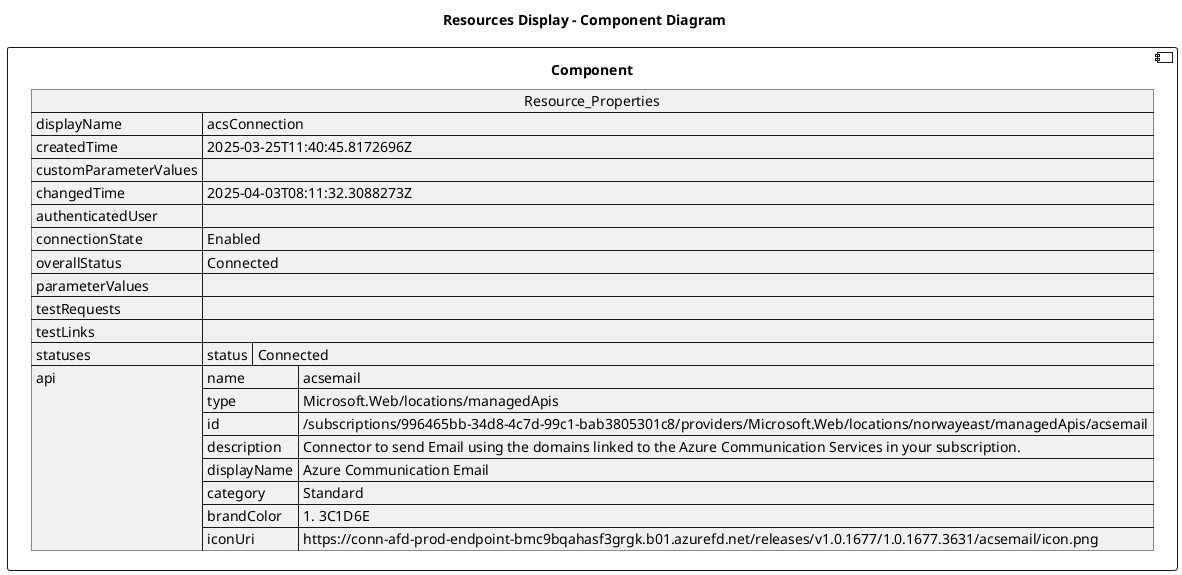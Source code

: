 @startuml

title Resources Display - Component Diagram

component Component {

json  Resource_Properties {
  "displayName": "acsConnection",
  "createdTime": "2025-03-25T11:40:45.8172696Z",
  "customParameterValues": {},
  "changedTime": "2025-04-03T08:11:32.3088273Z",
  "authenticatedUser": {},
  "connectionState": "Enabled",
  "overallStatus": "Connected",
  "parameterValues": {},
  "testRequests": [],
  "testLinks": [],
  "statuses": [
    {
      "status": "Connected"
    }
  ],
  "api": {
    "name": "acsemail",
    "type": "Microsoft.Web/locations/managedApis",
    "id": "/subscriptions/996465bb-34d8-4c7d-99c1-bab3805301c8/providers/Microsoft.Web/locations/norwayeast/managedApis/acsemail",
    "description": "Connector to send Email using the domains linked to the Azure Communication Services in your subscription.",
    "displayName": "Azure Communication Email",
    "category": "Standard",
    "brandColor": "#3C1D6E",
    "iconUri": "https://conn-afd-prod-endpoint-bmc9bqahasf3grgk.b01.azurefd.net/releases/v1.0.1677/1.0.1677.3631/acsemail/icon.png"
  }
}
}
@enduml
